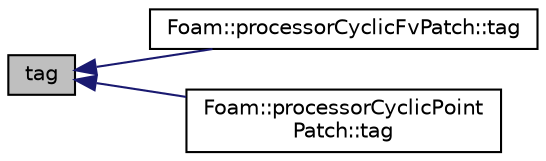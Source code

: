 digraph "tag"
{
  bgcolor="transparent";
  edge [fontname="Helvetica",fontsize="10",labelfontname="Helvetica",labelfontsize="10"];
  node [fontname="Helvetica",fontsize="10",shape=record];
  rankdir="LR";
  Node1 [label="tag",height=0.2,width=0.4,color="black", fillcolor="grey75", style="filled", fontcolor="black"];
  Node1 -> Node2 [dir="back",color="midnightblue",fontsize="10",style="solid",fontname="Helvetica"];
  Node2 [label="Foam::processorCyclicFvPatch::tag",height=0.2,width=0.4,color="black",URL="$a01975.html#a89e5c03f22a8104e39d199c57ea83f4a",tooltip="Return message tag used for sending. "];
  Node1 -> Node3 [dir="back",color="midnightblue",fontsize="10",style="solid",fontname="Helvetica"];
  Node3 [label="Foam::processorCyclicPoint\lPatch::tag",height=0.2,width=0.4,color="black",URL="$a01980.html#a89e5c03f22a8104e39d199c57ea83f4a",tooltip="Return message tag to use for communication. "];
}
